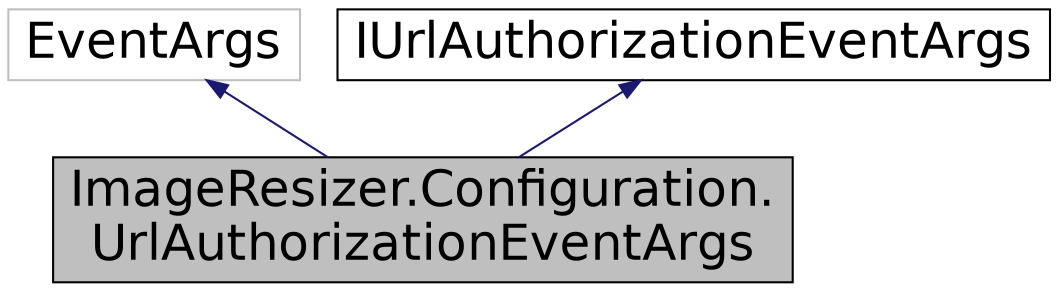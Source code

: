 digraph "ImageResizer.Configuration.UrlAuthorizationEventArgs"
{
  edge [fontname="Helvetica",fontsize="24",labelfontname="Helvetica",labelfontsize="24"];
  node [fontname="Helvetica",fontsize="24",shape=record];
  Node1 [label="ImageResizer.Configuration.\lUrlAuthorizationEventArgs",height=0.2,width=0.4,color="black", fillcolor="grey75", style="filled" fontcolor="black"];
  Node2 -> Node1 [dir="back",color="midnightblue",fontsize="24",style="solid",fontname="Helvetica"];
  Node2 [label="EventArgs",height=0.2,width=0.4,color="grey75", fillcolor="white", style="filled"];
  Node3 -> Node1 [dir="back",color="midnightblue",fontsize="24",style="solid",fontname="Helvetica"];
  Node3 [label="IUrlAuthorizationEventArgs",height=0.2,width=0.4,color="black", fillcolor="white", style="filled",URL="$interface_image_resizer_1_1_configuration_1_1_i_url_authorization_event_args.html"];
}
